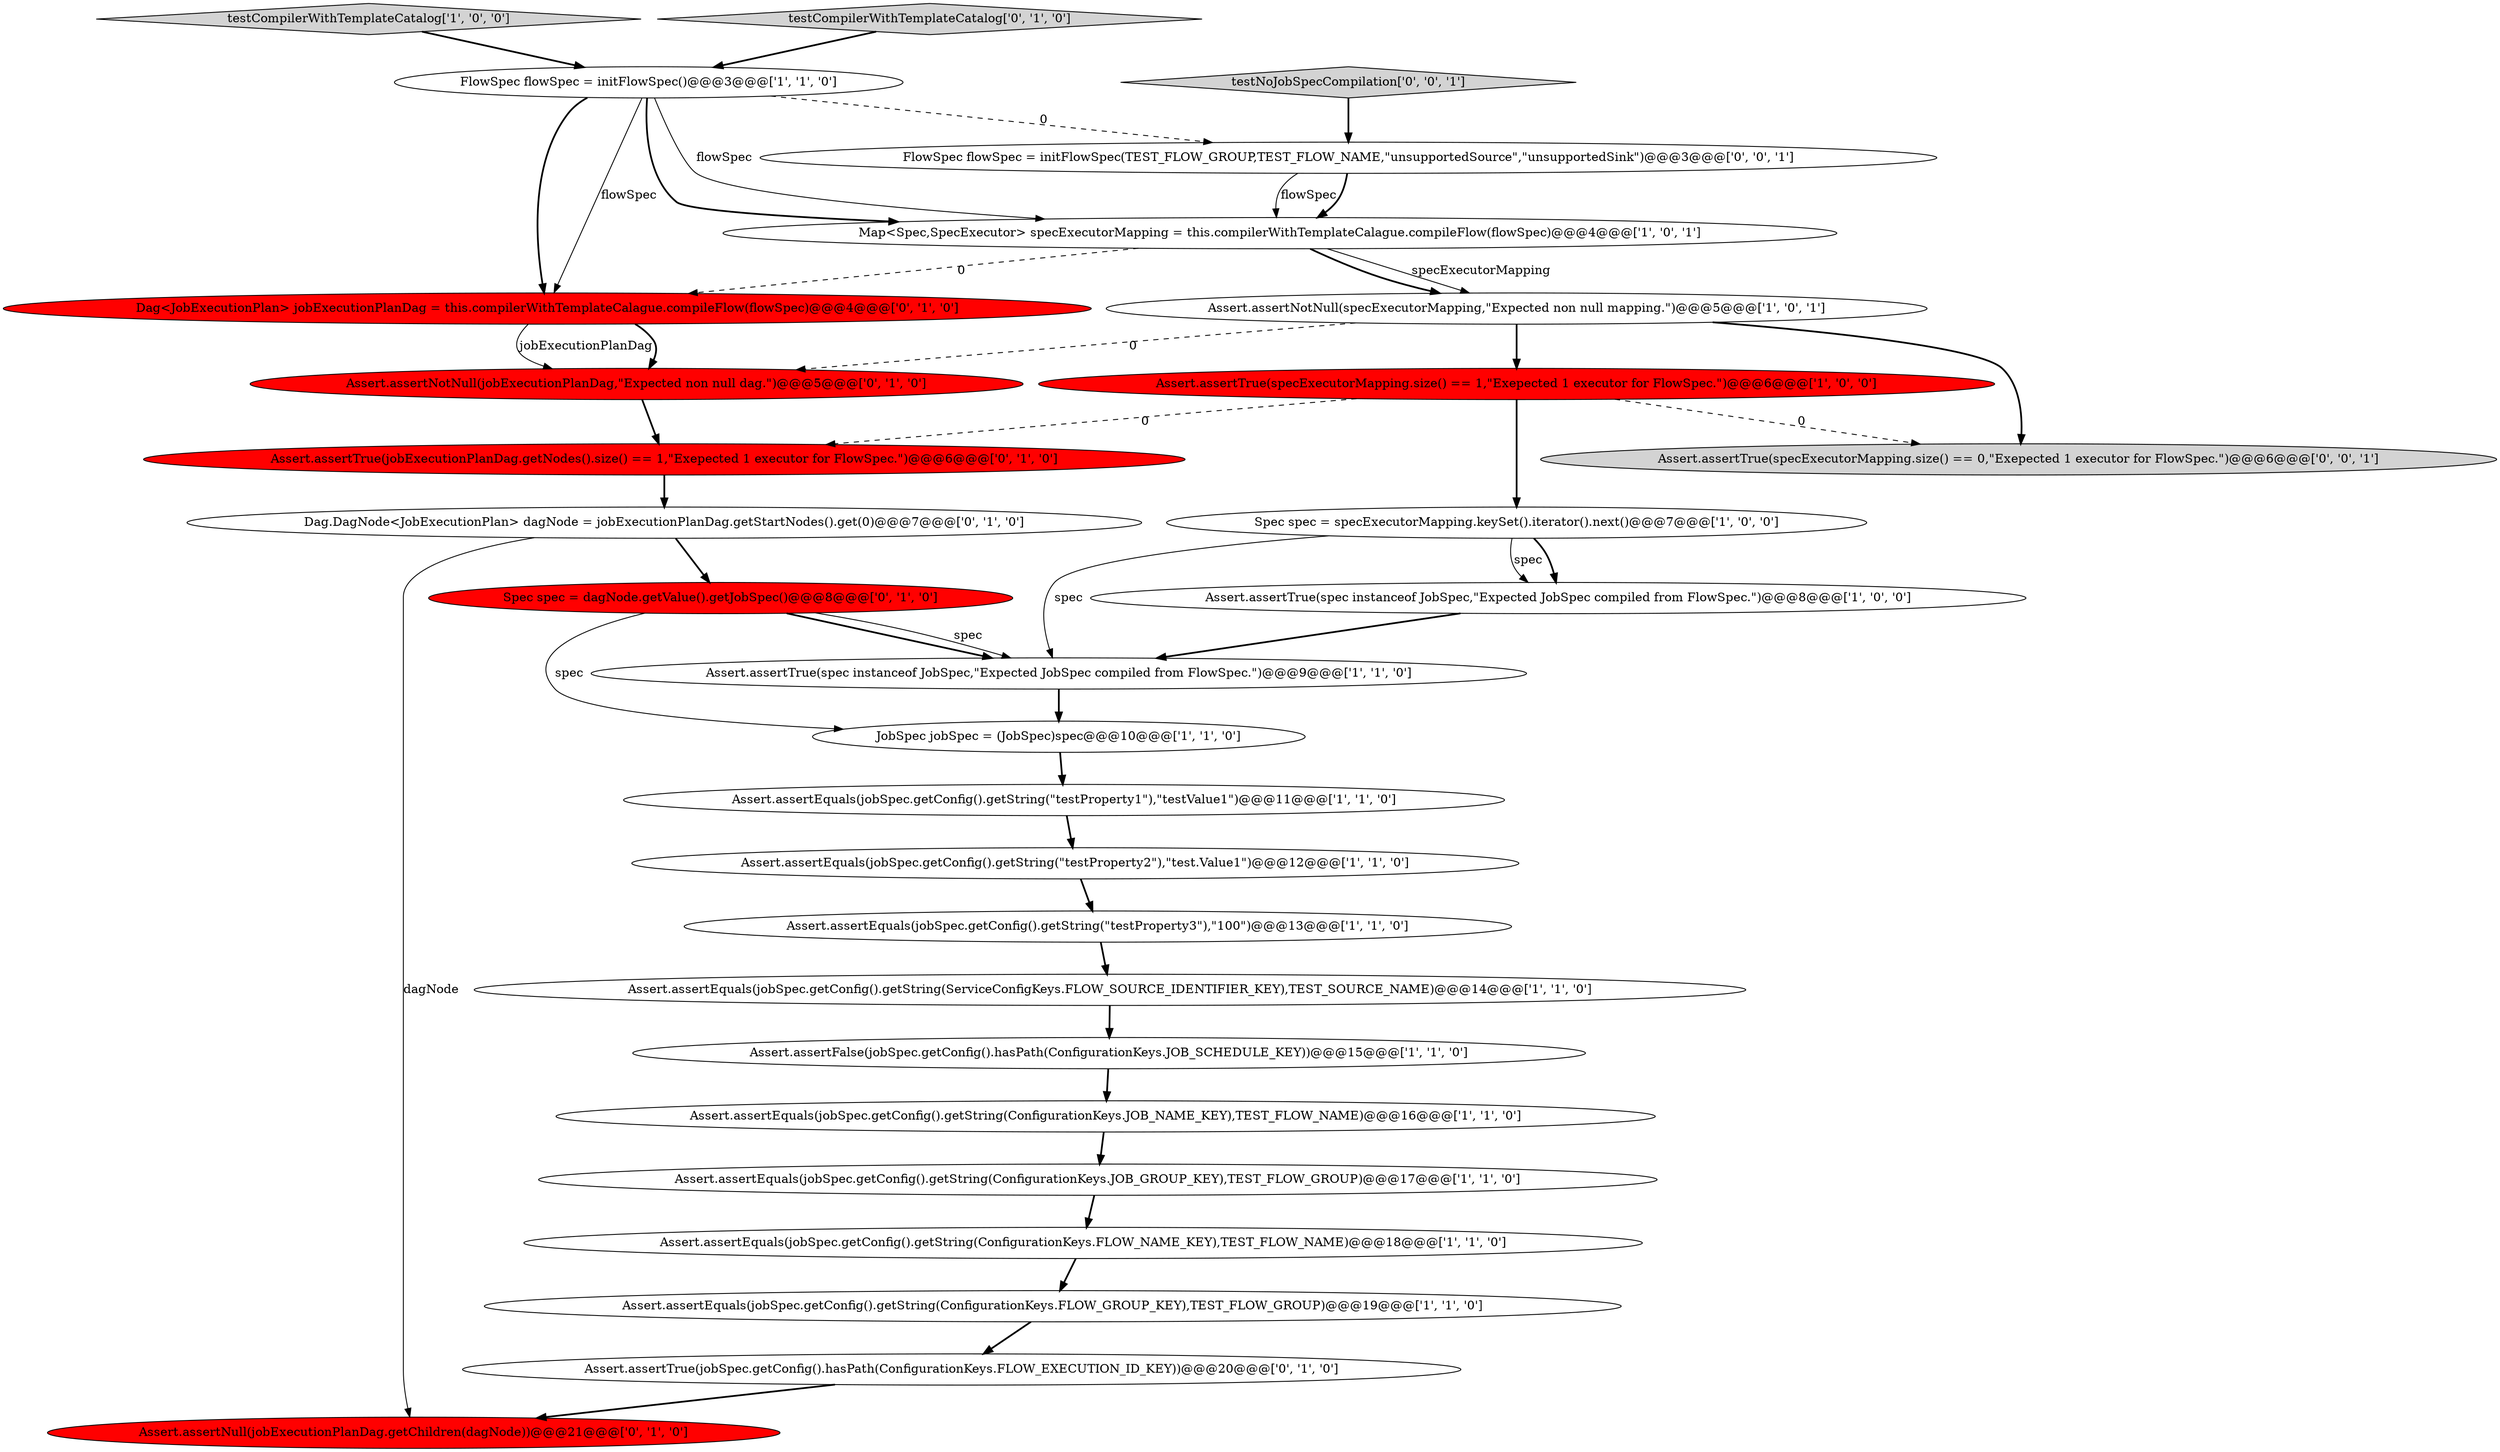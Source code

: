 digraph {
20 [style = filled, label = "Dag<JobExecutionPlan> jobExecutionPlanDag = this.compilerWithTemplateCalague.compileFlow(flowSpec)@@@4@@@['0', '1', '0']", fillcolor = red, shape = ellipse image = "AAA1AAABBB2BBB"];
0 [style = filled, label = "Assert.assertNotNull(specExecutorMapping,\"Expected non null mapping.\")@@@5@@@['1', '0', '1']", fillcolor = white, shape = ellipse image = "AAA0AAABBB1BBB"];
25 [style = filled, label = "Assert.assertNotNull(jobExecutionPlanDag,\"Expected non null dag.\")@@@5@@@['0', '1', '0']", fillcolor = red, shape = ellipse image = "AAA1AAABBB2BBB"];
15 [style = filled, label = "Map<Spec,SpecExecutor> specExecutorMapping = this.compilerWithTemplateCalague.compileFlow(flowSpec)@@@4@@@['1', '0', '1']", fillcolor = white, shape = ellipse image = "AAA0AAABBB1BBB"];
4 [style = filled, label = "testCompilerWithTemplateCatalog['1', '0', '0']", fillcolor = lightgray, shape = diamond image = "AAA0AAABBB1BBB"];
18 [style = filled, label = "Assert.assertTrue(jobExecutionPlanDag.getNodes().size() == 1,\"Exepected 1 executor for FlowSpec.\")@@@6@@@['0', '1', '0']", fillcolor = red, shape = ellipse image = "AAA1AAABBB2BBB"];
11 [style = filled, label = "Assert.assertEquals(jobSpec.getConfig().getString(ConfigurationKeys.FLOW_NAME_KEY),TEST_FLOW_NAME)@@@18@@@['1', '1', '0']", fillcolor = white, shape = ellipse image = "AAA0AAABBB1BBB"];
5 [style = filled, label = "Assert.assertFalse(jobSpec.getConfig().hasPath(ConfigurationKeys.JOB_SCHEDULE_KEY))@@@15@@@['1', '1', '0']", fillcolor = white, shape = ellipse image = "AAA0AAABBB1BBB"];
3 [style = filled, label = "Assert.assertEquals(jobSpec.getConfig().getString(\"testProperty1\"),\"testValue1\")@@@11@@@['1', '1', '0']", fillcolor = white, shape = ellipse image = "AAA0AAABBB1BBB"];
22 [style = filled, label = "Assert.assertTrue(jobSpec.getConfig().hasPath(ConfigurationKeys.FLOW_EXECUTION_ID_KEY))@@@20@@@['0', '1', '0']", fillcolor = white, shape = ellipse image = "AAA0AAABBB2BBB"];
9 [style = filled, label = "Assert.assertEquals(jobSpec.getConfig().getString(\"testProperty3\"),\"100\")@@@13@@@['1', '1', '0']", fillcolor = white, shape = ellipse image = "AAA0AAABBB1BBB"];
16 [style = filled, label = "JobSpec jobSpec = (JobSpec)spec@@@10@@@['1', '1', '0']", fillcolor = white, shape = ellipse image = "AAA0AAABBB1BBB"];
17 [style = filled, label = "Assert.assertEquals(jobSpec.getConfig().getString(ServiceConfigKeys.FLOW_SOURCE_IDENTIFIER_KEY),TEST_SOURCE_NAME)@@@14@@@['1', '1', '0']", fillcolor = white, shape = ellipse image = "AAA0AAABBB1BBB"];
7 [style = filled, label = "Spec spec = specExecutorMapping.keySet().iterator().next()@@@7@@@['1', '0', '0']", fillcolor = white, shape = ellipse image = "AAA0AAABBB1BBB"];
10 [style = filled, label = "Assert.assertEquals(jobSpec.getConfig().getString(\"testProperty2\"),\"test.Value1\")@@@12@@@['1', '1', '0']", fillcolor = white, shape = ellipse image = "AAA0AAABBB1BBB"];
13 [style = filled, label = "Assert.assertTrue(spec instanceof JobSpec,\"Expected JobSpec compiled from FlowSpec.\")@@@8@@@['1', '0', '0']", fillcolor = white, shape = ellipse image = "AAA0AAABBB1BBB"];
1 [style = filled, label = "FlowSpec flowSpec = initFlowSpec()@@@3@@@['1', '1', '0']", fillcolor = white, shape = ellipse image = "AAA0AAABBB1BBB"];
24 [style = filled, label = "testCompilerWithTemplateCatalog['0', '1', '0']", fillcolor = lightgray, shape = diamond image = "AAA0AAABBB2BBB"];
2 [style = filled, label = "Assert.assertTrue(specExecutorMapping.size() == 1,\"Exepected 1 executor for FlowSpec.\")@@@6@@@['1', '0', '0']", fillcolor = red, shape = ellipse image = "AAA1AAABBB1BBB"];
12 [style = filled, label = "Assert.assertEquals(jobSpec.getConfig().getString(ConfigurationKeys.FLOW_GROUP_KEY),TEST_FLOW_GROUP)@@@19@@@['1', '1', '0']", fillcolor = white, shape = ellipse image = "AAA0AAABBB1BBB"];
14 [style = filled, label = "Assert.assertTrue(spec instanceof JobSpec,\"Expected JobSpec compiled from FlowSpec.\")@@@9@@@['1', '1', '0']", fillcolor = white, shape = ellipse image = "AAA0AAABBB1BBB"];
21 [style = filled, label = "Assert.assertNull(jobExecutionPlanDag.getChildren(dagNode))@@@21@@@['0', '1', '0']", fillcolor = red, shape = ellipse image = "AAA1AAABBB2BBB"];
19 [style = filled, label = "Dag.DagNode<JobExecutionPlan> dagNode = jobExecutionPlanDag.getStartNodes().get(0)@@@7@@@['0', '1', '0']", fillcolor = white, shape = ellipse image = "AAA0AAABBB2BBB"];
23 [style = filled, label = "Spec spec = dagNode.getValue().getJobSpec()@@@8@@@['0', '1', '0']", fillcolor = red, shape = ellipse image = "AAA1AAABBB2BBB"];
8 [style = filled, label = "Assert.assertEquals(jobSpec.getConfig().getString(ConfigurationKeys.JOB_NAME_KEY),TEST_FLOW_NAME)@@@16@@@['1', '1', '0']", fillcolor = white, shape = ellipse image = "AAA0AAABBB1BBB"];
28 [style = filled, label = "FlowSpec flowSpec = initFlowSpec(TEST_FLOW_GROUP,TEST_FLOW_NAME,\"unsupportedSource\",\"unsupportedSink\")@@@3@@@['0', '0', '1']", fillcolor = white, shape = ellipse image = "AAA0AAABBB3BBB"];
26 [style = filled, label = "Assert.assertTrue(specExecutorMapping.size() == 0,\"Exepected 1 executor for FlowSpec.\")@@@6@@@['0', '0', '1']", fillcolor = lightgray, shape = ellipse image = "AAA0AAABBB3BBB"];
27 [style = filled, label = "testNoJobSpecCompilation['0', '0', '1']", fillcolor = lightgray, shape = diamond image = "AAA0AAABBB3BBB"];
6 [style = filled, label = "Assert.assertEquals(jobSpec.getConfig().getString(ConfigurationKeys.JOB_GROUP_KEY),TEST_FLOW_GROUP)@@@17@@@['1', '1', '0']", fillcolor = white, shape = ellipse image = "AAA0AAABBB1BBB"];
7->13 [style = bold, label=""];
14->16 [style = bold, label=""];
28->15 [style = solid, label="flowSpec"];
16->3 [style = bold, label=""];
5->8 [style = bold, label=""];
7->13 [style = solid, label="spec"];
17->5 [style = bold, label=""];
15->20 [style = dashed, label="0"];
23->16 [style = solid, label="spec"];
28->15 [style = bold, label=""];
0->26 [style = bold, label=""];
15->0 [style = solid, label="specExecutorMapping"];
19->21 [style = solid, label="dagNode"];
20->25 [style = solid, label="jobExecutionPlanDag"];
1->15 [style = bold, label=""];
27->28 [style = bold, label=""];
0->2 [style = bold, label=""];
25->18 [style = bold, label=""];
18->19 [style = bold, label=""];
22->21 [style = bold, label=""];
1->20 [style = bold, label=""];
9->17 [style = bold, label=""];
8->6 [style = bold, label=""];
11->12 [style = bold, label=""];
7->14 [style = solid, label="spec"];
1->15 [style = solid, label="flowSpec"];
1->28 [style = dashed, label="0"];
20->25 [style = bold, label=""];
1->20 [style = solid, label="flowSpec"];
23->14 [style = bold, label=""];
3->10 [style = bold, label=""];
0->25 [style = dashed, label="0"];
19->23 [style = bold, label=""];
15->0 [style = bold, label=""];
6->11 [style = bold, label=""];
2->18 [style = dashed, label="0"];
10->9 [style = bold, label=""];
4->1 [style = bold, label=""];
2->7 [style = bold, label=""];
24->1 [style = bold, label=""];
2->26 [style = dashed, label="0"];
13->14 [style = bold, label=""];
12->22 [style = bold, label=""];
23->14 [style = solid, label="spec"];
}
